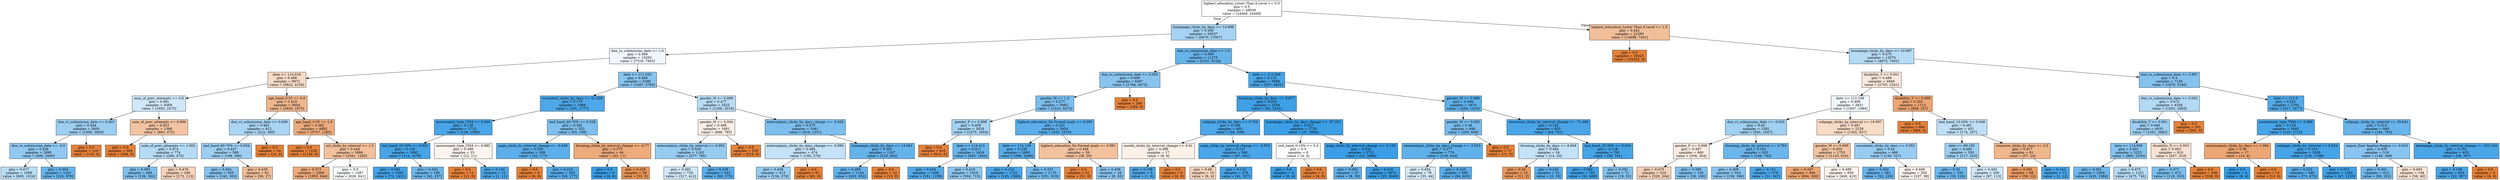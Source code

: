 digraph Tree {
node [shape=box, style="filled", color="black"] ;
0 [label="highest_education_Lower Than A Level <= 0.0\ngini = 0.5\nsamples = 48936\nvalue = [24468, 24468]", fillcolor="#e5813900"] ;
1 [label="homepage_clicks_by_days <= 14.996\ngini = 0.459\nsamples = 26537\nvalue = [9470, 17067]", fillcolor="#399de572"] ;
0 -> 1 [labeldistance=2.5, labelangle=45, headlabel="True"] ;
2 [label="due_vs_submission_date <= 1.0\ngini = 0.499\nsamples = 15262\nvalue = [7319, 7943]", fillcolor="#399de514"] ;
1 -> 2 ;
3 [label="date <= 114.019\ngini = 0.486\nsamples = 9972\nvalue = [5822, 4150]", fillcolor="#e5813949"] ;
2 -> 3 ;
4 [label="num_of_prev_attempts <= 0.0\ngini = 0.491\nsamples = 4368\nvalue = [1893, 2475]", fillcolor="#399de53c"] ;
3 -> 4 ;
5 [label="due_vs_submission_date <= 0.003\ngini = 0.444\nsamples = 3000\nvalue = [1000, 2000]", fillcolor="#399de57f"] ;
4 -> 5 ;
6 [label="due_vs_submission_date <= -0.0\ngini = 0.426\nsamples = 2890\nvalue = [890, 2000]", fillcolor="#399de58e"] ;
5 -> 6 ;
7 [label="gini = 0.477\nsamples = 1689\nvalue = [665, 1024]", fillcolor="#399de559"] ;
6 -> 7 ;
8 [label="gini = 0.304\nsamples = 1201\nvalue = [225, 976]", fillcolor="#399de5c4"] ;
6 -> 8 ;
9 [label="gini = 0.0\nsamples = 110\nvalue = [110, 0]", fillcolor="#e58139ff"] ;
5 -> 9 ;
10 [label="num_of_prev_attempts <= 0.999\ngini = 0.453\nsamples = 1368\nvalue = [893, 475]", fillcolor="#e5813977"] ;
4 -> 10 ;
11 [label="gini = 0.0\nsamples = 594\nvalue = [594, 0]", fillcolor="#e58139ff"] ;
10 -> 11 ;
12 [label="num_of_prev_attempts <= 1.002\ngini = 0.474\nsamples = 774\nvalue = [299, 475]", fillcolor="#399de55e"] ;
10 -> 12 ;
13 [label="gini = 0.383\nsamples = 488\nvalue = [126, 362]", fillcolor="#399de5a6"] ;
12 -> 13 ;
14 [label="gini = 0.478\nsamples = 286\nvalue = [173, 113]", fillcolor="#e5813958"] ;
12 -> 14 ;
15 [label="age_band_0-35 <= 0.0\ngini = 0.419\nsamples = 5604\nvalue = [3929, 1675]", fillcolor="#e5813992"] ;
3 -> 15 ;
16 [label="due_vs_submission_date <= 0.008\ngini = 0.462\nsamples = 612\nvalue = [222, 390]", fillcolor="#399de56e"] ;
15 -> 16 ;
17 [label="imd_band_60-70% <= 0.004\ngini = 0.447\nsamples = 588\nvalue = [198, 390]", fillcolor="#399de57e"] ;
16 -> 17 ;
18 [label="gini = 0.404\nsamples = 505\nvalue = [142, 363]", fillcolor="#399de59b"] ;
17 -> 18 ;
19 [label="gini = 0.439\nsamples = 83\nvalue = [56, 27]", fillcolor="#e5813984"] ;
17 -> 19 ;
20 [label="gini = 0.0\nsamples = 24\nvalue = [24, 0]", fillcolor="#e58139ff"] ;
16 -> 20 ;
21 [label="age_band_0-35 <= 1.0\ngini = 0.382\nsamples = 4992\nvalue = [3707, 1285]", fillcolor="#e58139a7"] ;
15 -> 21 ;
22 [label="gini = 0.0\nsamples = 1126\nvalue = [1126, 0]", fillcolor="#e58139ff"] ;
21 -> 22 ;
23 [label="url_clicks_by_interval <= 1.0\ngini = 0.444\nsamples = 3866\nvalue = [2581, 1285]", fillcolor="#e5813980"] ;
21 -> 23 ;
24 [label="gini = 0.373\nsamples = 2599\nvalue = [1955, 644]", fillcolor="#e58139ab"] ;
23 -> 24 ;
25 [label="gini = 0.5\nsamples = 1267\nvalue = [626, 641]", fillcolor="#399de506"] ;
23 -> 25 ;
26 [label="date <= 111.035\ngini = 0.406\nsamples = 5290\nvalue = [1497, 3793]", fillcolor="#399de59a"] ;
2 -> 26 ;
27 [label="oucontent_clicks_by_days <= 21.028\ngini = 0.175\nsamples = 1968\nvalue = [191, 1777]", fillcolor="#399de5e4"] ;
26 -> 27 ;
28 [label="assessment_type_CMA <= 0.048\ngini = 0.136\nsamples = 1715\nvalue = [126, 1589]", fillcolor="#399de5eb"] ;
27 -> 28 ;
29 [label="imd_band_20-30% <= 0.001\ngini = 0.126\nsamples = 1692\nvalue = [114, 1578]", fillcolor="#399de5ed"] ;
28 -> 29 ;
30 [label="gini = 0.092\nsamples = 1493\nvalue = [72, 1421]", fillcolor="#399de5f2"] ;
29 -> 30 ;
31 [label="gini = 0.333\nsamples = 199\nvalue = [42, 157]", fillcolor="#399de5bb"] ;
29 -> 31 ;
32 [label="assessment_type_CMA <= 0.985\ngini = 0.499\nsamples = 23\nvalue = [12, 11]", fillcolor="#e5813915"] ;
28 -> 32 ;
33 [label="gini = 0.0\nsamples = 11\nvalue = [11, 0]", fillcolor="#e58139ff"] ;
32 -> 33 ;
34 [label="gini = 0.153\nsamples = 12\nvalue = [1, 11]", fillcolor="#399de5e8"] ;
32 -> 34 ;
35 [label="imd_band_60-70% <= 0.028\ngini = 0.382\nsamples = 253\nvalue = [65, 188]", fillcolor="#399de5a7"] ;
27 -> 35 ;
36 [label="page_clicks_by_interval_change <= -0.048\ngini = 0.259\nsamples = 209\nvalue = [32, 177]", fillcolor="#399de5d1"] ;
35 -> 36 ;
37 [label="gini = 0.0\nsamples = 6\nvalue = [6, 0]", fillcolor="#e58139ff"] ;
36 -> 37 ;
38 [label="gini = 0.223\nsamples = 203\nvalue = [26, 177]", fillcolor="#399de5da"] ;
36 -> 38 ;
39 [label="forumng_clicks_by_interval_change <= -6.77\ngini = 0.375\nsamples = 44\nvalue = [33, 11]", fillcolor="#e58139aa"] ;
35 -> 39 ;
40 [label="gini = 0.0\nsamples = 6\nvalue = [0, 6]", fillcolor="#399de5ff"] ;
39 -> 40 ;
41 [label="gini = 0.229\nsamples = 38\nvalue = [33, 5]", fillcolor="#e58139d8"] ;
39 -> 41 ;
42 [label="gender_M <= 0.999\ngini = 0.477\nsamples = 3322\nvalue = [1306, 2016]", fillcolor="#399de55a"] ;
26 -> 42 ;
43 [label="gender_M <= 0.004\ngini = 0.498\nsamples = 1681\nvalue = [896, 785]", fillcolor="#e5813920"] ;
42 -> 43 ;
44 [label="externalquiz_clicks_by_interval <= 0.992\ngini = 0.438\nsamples = 1162\nvalue = [377, 785]", fillcolor="#399de585"] ;
43 -> 44 ;
45 [label="gini = 0.492\nsamples = 729\nvalue = [317, 412]", fillcolor="#399de53b"] ;
44 -> 45 ;
46 [label="gini = 0.239\nsamples = 433\nvalue = [60, 373]", fillcolor="#399de5d6"] ;
44 -> 46 ;
47 [label="gini = 0.0\nsamples = 519\nvalue = [519, 0]", fillcolor="#e58139ff"] ;
43 -> 47 ;
48 [label="externalquiz_clicks_by_days_change <= -0.029\ngini = 0.375\nsamples = 1641\nvalue = [410, 1231]", fillcolor="#399de5aa"] ;
42 -> 48 ;
49 [label="externalquiz_clicks_by_days_change <= -0.999\ngini = 0.484\nsamples = 474\nvalue = [195, 279]", fillcolor="#399de54d"] ;
48 -> 49 ;
50 [label="gini = 0.438\nsamples = 413\nvalue = [134, 279]", fillcolor="#399de585"] ;
49 -> 50 ;
51 [label="gini = 0.0\nsamples = 61\nvalue = [61, 0]", fillcolor="#e58139ff"] ;
49 -> 51 ;
52 [label="homepage_clicks_by_days <= 14.061\ngini = 0.301\nsamples = 1167\nvalue = [215, 952]", fillcolor="#399de5c5"] ;
48 -> 52 ;
53 [label="gini = 0.289\nsamples = 1154\nvalue = [202, 952]", fillcolor="#399de5c9"] ;
52 -> 53 ;
54 [label="gini = 0.0\nsamples = 13\nvalue = [13, 0]", fillcolor="#e58139ff"] ;
52 -> 54 ;
55 [label="due_vs_submission_date <= 1.0\ngini = 0.309\nsamples = 11275\nvalue = [2151, 9124]", fillcolor="#399de5c3"] ;
1 -> 55 ;
56 [label="due_vs_submission_date <= 0.005\ngini = 0.409\nsamples = 6267\nvalue = [1794, 4473]", fillcolor="#399de599"] ;
55 -> 56 ;
57 [label="gender_M <= 1.0\ngini = 0.377\nsamples = 5983\nvalue = [1510, 4473]", fillcolor="#399de5a9"] ;
56 -> 57 ;
58 [label="gender_F <= 0.998\ngini = 0.458\nsamples = 3029\nvalue = [1075, 1954]", fillcolor="#399de573"] ;
57 -> 58 ;
59 [label="gini = 0.0\nsamples = 610\nvalue = [610, 0]", fillcolor="#e58139ff"] ;
58 -> 59 ;
60 [label="date <= 114.415\ngini = 0.311\nsamples = 2419\nvalue = [465, 1954]", fillcolor="#399de5c2"] ;
58 -> 60 ;
61 [label="gini = 0.204\nsamples = 1400\nvalue = [161, 1239]", fillcolor="#399de5de"] ;
60 -> 61 ;
62 [label="gini = 0.419\nsamples = 1019\nvalue = [304, 715]", fillcolor="#399de593"] ;
60 -> 62 ;
63 [label="highest_education_No Formal quals <= 0.095\ngini = 0.251\nsamples = 2954\nvalue = [435, 2519]", fillcolor="#399de5d3"] ;
57 -> 63 ;
64 [label="date <= 114.139\ngini = 0.236\nsamples = 2895\nvalue = [396, 2499]", fillcolor="#399de5d7"] ;
63 -> 64 ;
65 [label="gini = 0.154\nsamples = 1725\nvalue = [145, 1580]", fillcolor="#399de5e8"] ;
64 -> 65 ;
66 [label="gini = 0.337\nsamples = 1170\nvalue = [251, 919]", fillcolor="#399de5b9"] ;
64 -> 66 ;
67 [label="highest_education_No Formal quals <= 0.991\ngini = 0.448\nsamples = 59\nvalue = [39, 20]", fillcolor="#e581397c"] ;
63 -> 67 ;
68 [label="gini = 0.0\nsamples = 31\nvalue = [31, 0]", fillcolor="#e58139ff"] ;
67 -> 68 ;
69 [label="gini = 0.408\nsamples = 28\nvalue = [8, 20]", fillcolor="#399de599"] ;
67 -> 69 ;
70 [label="gini = 0.0\nsamples = 284\nvalue = [284, 0]", fillcolor="#e58139ff"] ;
56 -> 70 ;
71 [label="date <= 112.948\ngini = 0.132\nsamples = 5008\nvalue = [357, 4651]", fillcolor="#399de5eb"] ;
55 -> 71 ;
72 [label="forumng_clicks_by_days <= 8.977\ngini = 0.054\nsamples = 3334\nvalue = [93, 3241]", fillcolor="#399de5f8"] ;
71 -> 72 ;
73 [label="subpage_clicks_by_days <= 0.764\ngini = 0.168\nsamples = 605\nvalue = [56, 549]", fillcolor="#399de5e5"] ;
72 -> 73 ;
74 [label="ouwiki_clicks_by_interval_change <= 9.61\ngini = 0.498\nsamples = 17\nvalue = [9, 8]", fillcolor="#e581391c"] ;
73 -> 74 ;
75 [label="gini = 0.198\nsamples = 9\nvalue = [1, 8]", fillcolor="#399de5df"] ;
74 -> 75 ;
76 [label="gini = 0.0\nsamples = 8\nvalue = [8, 0]", fillcolor="#e58139ff"] ;
74 -> 76 ;
77 [label="page_clicks_by_interval_change <= -0.053\ngini = 0.147\nsamples = 588\nvalue = [47, 541]", fillcolor="#399de5e9"] ;
73 -> 77 ;
78 [label="gini = 0.48\nsamples = 10\nvalue = [6, 4]", fillcolor="#e5813955"] ;
77 -> 78 ;
79 [label="gini = 0.132\nsamples = 578\nvalue = [41, 537]", fillcolor="#399de5ec"] ;
77 -> 79 ;
80 [label="homepage_clicks_by_days_change <= -97.251\ngini = 0.027\nsamples = 2729\nvalue = [37, 2692]", fillcolor="#399de5fb"] ;
72 -> 80 ;
81 [label="imd_band_0-10% <= 0.4\ngini = 0.5\nsamples = 8\nvalue = [4, 4]", fillcolor="#e5813900"] ;
80 -> 81 ;
82 [label="gini = 0.0\nsamples = 4\nvalue = [0, 4]", fillcolor="#399de5ff"] ;
81 -> 82 ;
83 [label="gini = 0.0\nsamples = 4\nvalue = [4, 0]", fillcolor="#e58139ff"] ;
81 -> 83 ;
84 [label="page_clicks_by_interval_change <= -0.102\ngini = 0.024\nsamples = 2721\nvalue = [33, 2688]", fillcolor="#399de5fc"] ;
80 -> 84 ;
85 [label="gini = 0.282\nsamples = 47\nvalue = [8, 39]", fillcolor="#399de5cb"] ;
84 -> 85 ;
86 [label="gini = 0.019\nsamples = 2674\nvalue = [25, 2649]", fillcolor="#399de5fd"] ;
84 -> 86 ;
87 [label="gender_M <= 0.998\ngini = 0.266\nsamples = 1674\nvalue = [264, 1410]", fillcolor="#399de5cf"] ;
71 -> 87 ;
88 [label="gender_M <= 0.002\ngini = 0.36\nsamples = 849\nvalue = [200, 649]", fillcolor="#399de5b0"] ;
87 -> 88 ;
89 [label="externalquiz_clicks_by_days_change <= -2.023\ngini = 0.277\nsamples = 778\nvalue = [129, 649]", fillcolor="#399de5cc"] ;
88 -> 89 ;
90 [label="gini = 0.494\nsamples = 79\nvalue = [35, 44]", fillcolor="#399de534"] ;
89 -> 90 ;
91 [label="gini = 0.233\nsamples = 699\nvalue = [94, 605]", fillcolor="#399de5d7"] ;
89 -> 91 ;
92 [label="gini = 0.0\nsamples = 71\nvalue = [71, 0]", fillcolor="#e58139ff"] ;
88 -> 92 ;
93 [label="oucontent_clicks_by_interval_change <= -71.468\ngini = 0.143\nsamples = 825\nvalue = [64, 761]", fillcolor="#399de5ea"] ;
87 -> 93 ;
94 [label="forumng_clicks_by_days <= 8.948\ngini = 0.484\nsamples = 34\nvalue = [14, 20]", fillcolor="#399de54d"] ;
93 -> 94 ;
95 [label="gini = 0.26\nsamples = 13\nvalue = [11, 2]", fillcolor="#e58139d1"] ;
94 -> 95 ;
96 [label="gini = 0.245\nsamples = 21\nvalue = [3, 18]", fillcolor="#399de5d4"] ;
94 -> 96 ;
97 [label="imd_band_20-30% <= 0.044\ngini = 0.118\nsamples = 791\nvalue = [50, 741]", fillcolor="#399de5ee"] ;
93 -> 97 ;
98 [label="gini = 0.082\nsamples = 720\nvalue = [31, 689]", fillcolor="#399de5f4"] ;
97 -> 98 ;
99 [label="gini = 0.392\nsamples = 71\nvalue = [19, 52]", fillcolor="#399de5a2"] ;
97 -> 99 ;
100 [label="highest_education_Lower Than A Level <= 1.0\ngini = 0.442\nsamples = 22399\nvalue = [14998, 7401]", fillcolor="#e5813981"] ;
0 -> 100 [labeldistance=2.5, labelangle=-45, headlabel="False"] ;
101 [label="gini = 0.0\nsamples = 10323\nvalue = [10323, 0]", fillcolor="#e58139ff"] ;
100 -> 101 ;
102 [label="homepage_clicks_by_days <= 10.997\ngini = 0.475\nsamples = 12076\nvalue = [4675, 7401]", fillcolor="#399de55e"] ;
100 -> 102 ;
103 [label="disability_Y <= 0.001\ngini = 0.496\nsamples = 4946\nvalue = [2705, 2241]", fillcolor="#e581392c"] ;
102 -> 103 ;
104 [label="date <= 111.109\ngini = 0.499\nsamples = 3831\nvalue = [1847, 1984]", fillcolor="#399de512"] ;
103 -> 104 ;
105 [label="due_vs_submission_date <= -0.025\ngini = 0.45\nsamples = 1592\nvalue = [545, 1047]", fillcolor="#399de57a"] ;
104 -> 105 ;
106 [label="gender_F <= 0.998\ngini = 0.497\nsamples = 660\nvalue = [356, 304]", fillcolor="#e5813925"] ;
105 -> 106 ;
107 [label="gini = 0.475\nsamples = 524\nvalue = [320, 204]", fillcolor="#e581395c"] ;
106 -> 107 ;
108 [label="gini = 0.389\nsamples = 136\nvalue = [36, 100]", fillcolor="#399de5a3"] ;
106 -> 108 ;
109 [label="forumng_clicks_by_interval <= 4.794\ngini = 0.323\nsamples = 932\nvalue = [189, 743]", fillcolor="#399de5be"] ;
105 -> 109 ;
110 [label="gini = 0.408\nsamples = 554\nvalue = [158, 396]", fillcolor="#399de599"] ;
109 -> 110 ;
111 [label="gini = 0.151\nsamples = 378\nvalue = [31, 347]", fillcolor="#399de5e8"] ;
109 -> 111 ;
112 [label="subpage_clicks_by_interval <= 19.997\ngini = 0.487\nsamples = 2239\nvalue = [1302, 937]", fillcolor="#e5813947"] ;
104 -> 112 ;
113 [label="gender_M <= 0.999\ngini = 0.454\nsamples = 1753\nvalue = [1143, 610]", fillcolor="#e5813977"] ;
112 -> 113 ;
114 [label="gini = 0.347\nsamples = 894\nvalue = [694, 200]", fillcolor="#e58139b6"] ;
113 -> 114 ;
115 [label="gini = 0.499\nsamples = 859\nvalue = [449, 410]", fillcolor="#e5813916"] ;
113 -> 115 ;
116 [label="oucontent_clicks_by_days <= 0.053\ngini = 0.44\nsamples = 486\nvalue = [159, 327]", fillcolor="#399de583"] ;
112 -> 116 ;
117 [label="gini = 0.302\nsamples = 281\nvalue = [52, 229]", fillcolor="#399de5c5"] ;
116 -> 117 ;
118 [label="gini = 0.499\nsamples = 205\nvalue = [107, 98]", fillcolor="#e5813915"] ;
116 -> 118 ;
119 [label="disability_Y <= 0.998\ngini = 0.355\nsamples = 1115\nvalue = [858, 257]", fillcolor="#e58139b3"] ;
103 -> 119 ;
120 [label="gini = 0.0\nsamples = 684\nvalue = [684, 0]", fillcolor="#e58139ff"] ;
119 -> 120 ;
121 [label="imd_band_10-20% <= 0.048\ngini = 0.481\nsamples = 431\nvalue = [174, 257]", fillcolor="#399de552"] ;
119 -> 121 ;
122 [label="date <= 89.195\ngini = 0.445\nsamples = 350\nvalue = [117, 233]", fillcolor="#399de57f"] ;
121 -> 122 ;
123 [label="gini = 0.32\nsamples = 150\nvalue = [30, 120]", fillcolor="#399de5bf"] ;
122 -> 123 ;
124 [label="gini = 0.492\nsamples = 200\nvalue = [87, 113]", fillcolor="#399de53b"] ;
122 -> 124 ;
125 [label="resource_clicks_by_days <= 2.5\ngini = 0.417\nsamples = 81\nvalue = [57, 24]", fillcolor="#e5813994"] ;
121 -> 125 ;
126 [label="gini = 0.291\nsamples = 68\nvalue = [56, 12]", fillcolor="#e58139c8"] ;
125 -> 126 ;
127 [label="gini = 0.142\nsamples = 13\nvalue = [1, 12]", fillcolor="#399de5ea"] ;
125 -> 127 ;
128 [label="due_vs_submission_date <= 0.997\ngini = 0.4\nsamples = 7130\nvalue = [1970, 5160]", fillcolor="#399de59e"] ;
102 -> 128 ;
129 [label="due_vs_submission_date <= 0.002\ngini = 0.472\nsamples = 4336\nvalue = [1653, 2683]", fillcolor="#399de562"] ;
128 -> 129 ;
130 [label="disability_Y <= 0.001\ngini = 0.446\nsamples = 4035\nvalue = [1352, 2683]", fillcolor="#399de57f"] ;
129 -> 130 ;
131 [label="date <= 114.056\ngini = 0.401\nsamples = 3225\nvalue = [895, 2330]", fillcolor="#399de59d"] ;
130 -> 131 ;
132 [label="gini = 0.331\nsamples = 2004\nvalue = [420, 1584]", fillcolor="#399de5bb"] ;
131 -> 132 ;
133 [label="gini = 0.475\nsamples = 1221\nvalue = [475, 746]", fillcolor="#399de55d"] ;
131 -> 133 ;
134 [label="disability_N <= 0.003\ngini = 0.492\nsamples = 810\nvalue = [457, 353]", fillcolor="#e581393a"] ;
130 -> 134 ;
135 [label="gini = 0.377\nsamples = 472\nvalue = [119, 353]", fillcolor="#399de5a9"] ;
134 -> 135 ;
136 [label="gini = 0.0\nsamples = 338\nvalue = [338, 0]", fillcolor="#e58139ff"] ;
134 -> 136 ;
137 [label="gini = 0.0\nsamples = 301\nvalue = [301, 0]", fillcolor="#e58139ff"] ;
129 -> 137 ;
138 [label="date <= 113.5\ngini = 0.201\nsamples = 2794\nvalue = [317, 2477]", fillcolor="#399de5de"] ;
128 -> 138 ;
139 [label="assessment_type_TMA <= 0.988\ngini = 0.134\nsamples = 1845\nvalue = [133, 1712]", fillcolor="#399de5eb"] ;
138 -> 139 ;
140 [label="externalquiz_clicks_by_days <= 1.094\ngini = 0.36\nsamples = 17\nvalue = [13, 4]", fillcolor="#e58139b1"] ;
139 -> 140 ;
141 [label="gini = 0.0\nsamples = 4\nvalue = [0, 4]", fillcolor="#399de5ff"] ;
140 -> 141 ;
142 [label="gini = 0.0\nsamples = 13\nvalue = [13, 0]", fillcolor="#e58139ff"] ;
140 -> 142 ;
143 [label="subpage_clicks_by_interval <= 8.624\ngini = 0.123\nsamples = 1828\nvalue = [120, 1708]", fillcolor="#399de5ed"] ;
139 -> 143 ;
144 [label="gini = 0.232\nsamples = 546\nvalue = [73, 473]", fillcolor="#399de5d8"] ;
143 -> 144 ;
145 [label="gini = 0.071\nsamples = 1282\nvalue = [47, 1235]", fillcolor="#399de5f5"] ;
143 -> 145 ;
146 [label="subpage_clicks_by_interval <= 30.641\ngini = 0.313\nsamples = 949\nvalue = [184, 765]", fillcolor="#399de5c2"] ;
138 -> 146 ;
147 [label="region_East Anglian Region <= 0.024\ngini = 0.409\nsamples = 516\nvalue = [148, 368]", fillcolor="#399de598"] ;
146 -> 147 ;
148 [label="gini = 0.341\nsamples = 412\nvalue = [90, 322]", fillcolor="#399de5b8"] ;
147 -> 148 ;
149 [label="gini = 0.493\nsamples = 104\nvalue = [58, 46]", fillcolor="#e5813935"] ;
147 -> 149 ;
150 [label="homepage_clicks_by_interval_change <= 323.164\ngini = 0.152\nsamples = 433\nvalue = [36, 397]", fillcolor="#399de5e8"] ;
146 -> 150 ;
151 [label="gini = 0.138\nsamples = 429\nvalue = [32, 397]", fillcolor="#399de5ea"] ;
150 -> 151 ;
152 [label="gini = 0.0\nsamples = 4\nvalue = [4, 0]", fillcolor="#e58139ff"] ;
150 -> 152 ;
}